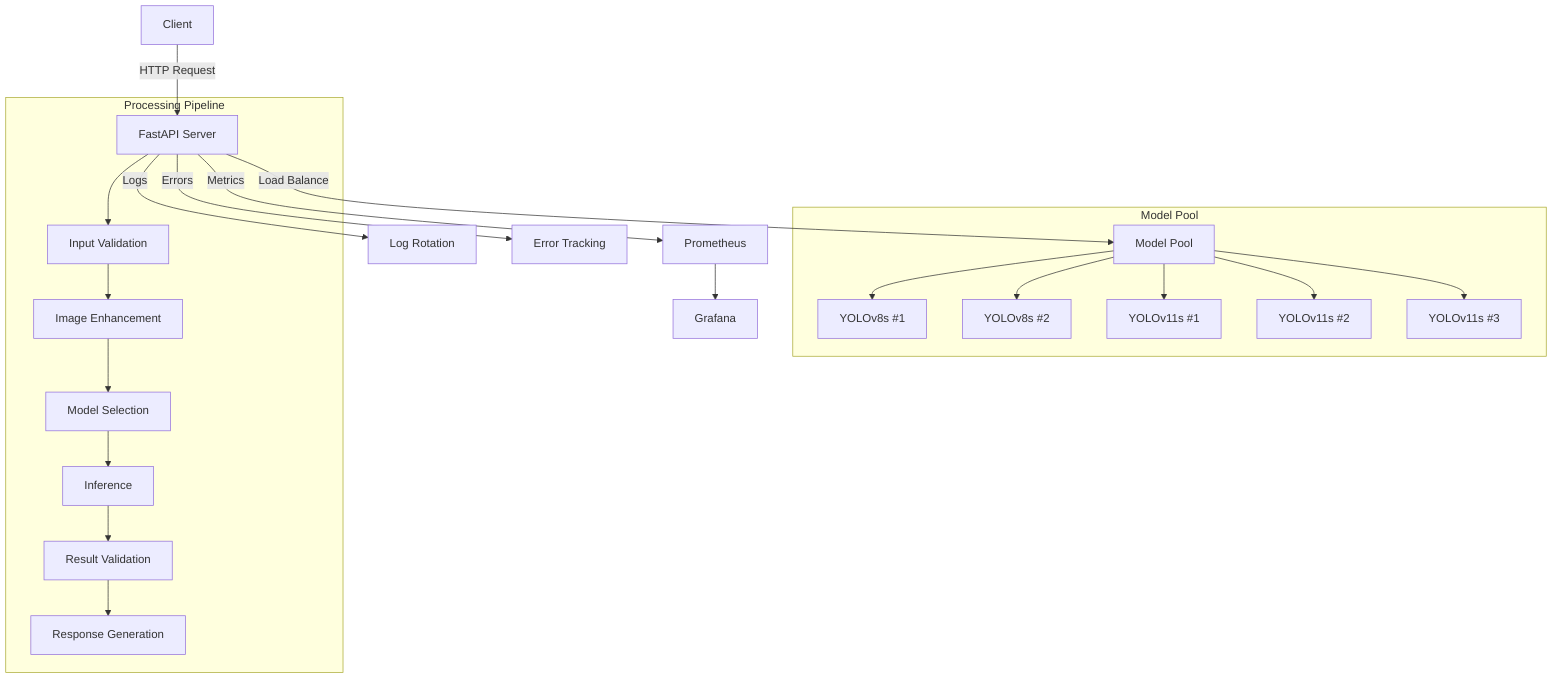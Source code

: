 graph TD
    A[Client] -->|HTTP Request| B[FastAPI Server]
    B -->|Load Balance| C[Model Pool]
    
    subgraph "Model Pool"
        C --> D[YOLOv8s #1]
        C --> E[YOLOv8s #2]
        C --> F[YOLOv11s #1]
        C --> G[YOLOv11s #2]
        C --> H[YOLOv11s #3]
    end
    
    subgraph "Processing Pipeline"
        B --> I[Input Validation]
        I --> J[Image Enhancement]
        J --> K[Model Selection]
        K --> L[Inference]
        L --> M[Result Validation]
        M --> N[Response Generation]
    end
    
    B -->|Metrics| O[Prometheus]
    O --> P[Grafana]
    
    B -->|Logs| Q[Log Rotation]
    B -->|Errors| R[Error Tracking]